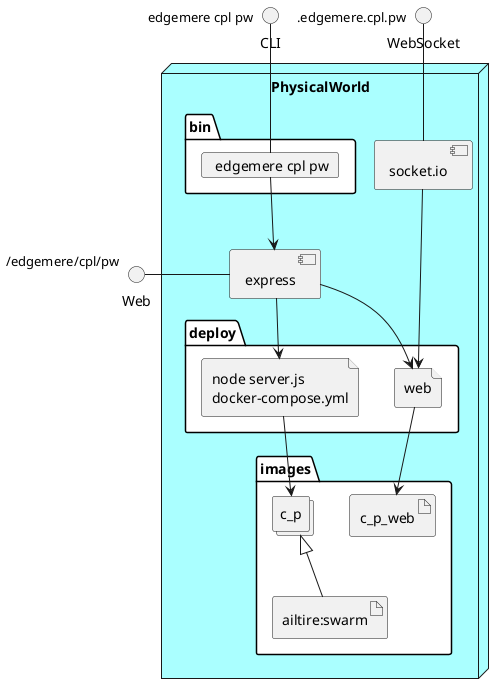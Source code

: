 @startuml
  interface CLI
  interface Web
  interface WebSocket
node "PhysicalWorld" #aaffff {
  component express as REST
  component socket.io as socket
  folder bin #ffffff {
    card " edgemere cpl pw" as binName
  }
  binName --> REST

  folder deploy #ffffff {
      file "node server.js\ndocker-compose.yml" as c_p_container
      REST --> c_p_container

  
    file "web" as web_container
    REST --> web_container
    socket ---> web_container
  
  }
  folder images #ffffff {
    collections "c_p" as c_pimage
    artifact "ailtire:swarm" as ailtireswarm
    c_pimage <|-- ailtireswarm
    c_p_container --> c_pimage

  
      artifact "c_p_web" as c_p_web
      web_container --> c_p_web
    
  }
}
CLI " edgemere cpl pw" -- binName
Web "/edgemere/cpl/pw" - REST
WebSocket ".edgemere.cpl.pw" -- socket

@enduml
